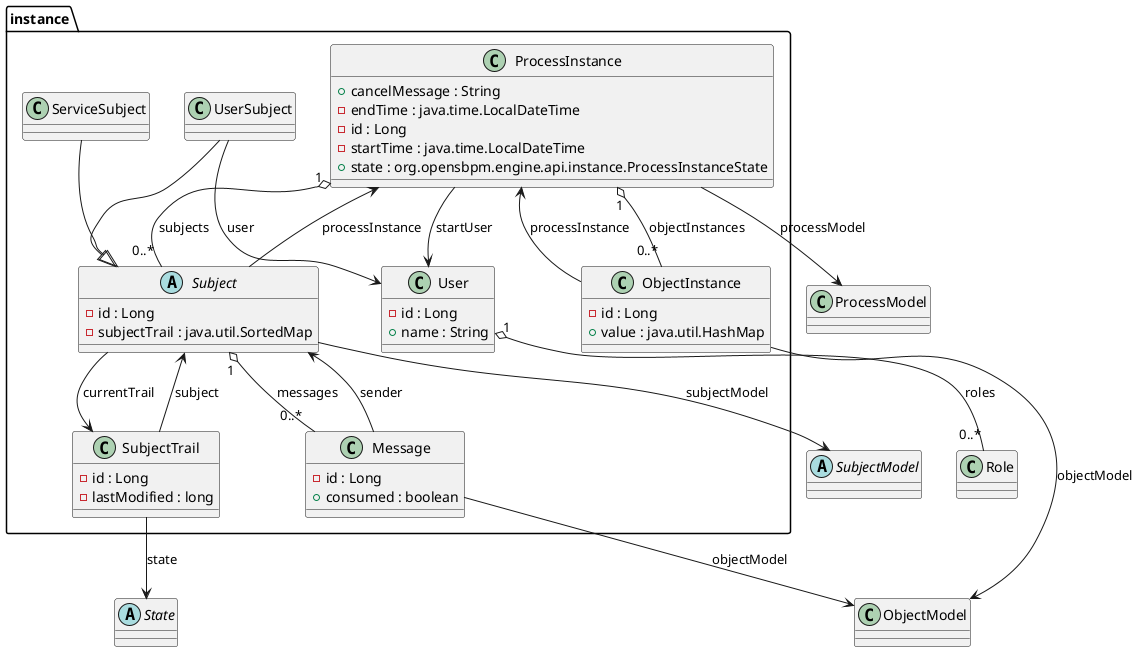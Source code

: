 @startuml

package "instance" {

    class ProcessInstance {
        {field} +cancelMessage : String
        {field} -endTime : java.time.LocalDateTime
        {field} -id : Long
        {field} -startTime : java.time.LocalDateTime
        {field} +state : org.opensbpm.engine.api.instance.ProcessInstanceState
        ' {method} +addObjectInstance ( paramObjectModel1 : ObjectModel ) : ObjectInstance
        ' {method} +addSubject ( paramSubject1 : Subject ) : void
        ' {method} +findActiveSubject ( paramSubjectModel1 : SubjectModel ) : java.util.Optional
        ' {method} -getActiveSubjects () : java.util.stream.Stream
        ' {method} +getObjectInstance ( paramObjectModel1 : ObjectModel ) : java.util.Optional
        ' {method} +getUserSubjects () : java.util.Collection
        ' {method} +getValues ( paramObjectModel1 : ObjectModel ) : java.util.Map
        ' {method} +hasActiveSubjects () : boolean
        ' {method} +isActive () : boolean
        ' {method} +isStopped () : boolean
        ' {method}  {static} -lambda$findActiveSubject$1 ( paramSubjectModel1 : SubjectModel , paramSubject2 : Subject ) : boolean
        ' {method}  {static} -lambda$getObjectInstance$2 ( paramObjectModel1 : ObjectModel , paramObjectInstance2 : ObjectInstance ) : boolean
        ' {method}  {static} -lambda$getUserSubjects$0 ( paramSubject1 : Subject ) : java.util.Optional
        ' {method}  {static} -lambda$getValues$3 ( paramObjectInstance1 : ObjectInstance ) : java.util.Map
        ' {method} +toString () : String
    }

    abstract class Subject {
        {field} -id : Long
        {field} -subjectTrail : java.util.SortedMap
        ' {method}  {abstract} +accept ( paramSubjectVisitor1 : SubjectVisitor ) : Object
        ' {method} +addMessage ( paramObjectModel1 : ObjectModel , paramSubject2 : Subject ) : Message
        ' {method} +getCurrent ( paramStateVisitor1 : StateVisitor ) : Object
        ' {method} +getCurrentState () : State
        ' {method} +getLastChanged () : java.time.LocalDateTime
        ' {method} -getUnconsumedMessages () : java.util.Collection
        ' {method} +getUnconsumedMessages ( paramObjectModel1 : ObjectModel ) : java.util.Collection
        ' {method} +getVisibleCurrentState () : java.util.Optional
        ' {method} +getVisibleState ( paramState1 : State ) : java.util.Optional
        ' {method} +hasUnconsumedMessages ( paramObjectModel1 : ObjectModel ) : boolean
        ' {method} +isActive () : boolean
        ' {method}  {static} -lambda$getCurrentState$1 ( paramSubjectTrail1 : SubjectTrail ) : State
        ' {method}  {static} -lambda$getLastChanged$2 ( paramSubjectTrail1 : SubjectTrail ) : java.time.LocalDateTime
        ' {method}  {static} -lambda$getUnconsumedMessages$3 ( paramMessage1 : Message ) : boolean
        ' {method}  {static} -lambda$getUnconsumedMessages$4 ( paramObjectModel1 : ObjectModel , paramMessage2 : Message ) : boolean
        ' {method} -lambda$getVisibleState$0 ( paramState1 : State ) : java.util.Optional
        ' {method} +setCurrentState ( paramState1 : State ) : void
        ' {method} +toString () : String
    }

    class ServiceSubject {
        ' {method} +accept ( paramSubjectVisitor1 : SubjectVisitor ) : Object
        ' {method} +getSubjectModel () : SubjectModel
        ' {method} +getSubjectModel () : ServiceSubjectModel
        ' {method} -lambda$getSubjectModel$0 () : IllegalStateException
    }

    class SubjectTrail {
        {field} -id : Long
        {field} -lastModified : long
        ' {method} +getLastModifiedDateTime () : java.time.LocalDateTime
        ' {method} +toString () : String
    }

    class User {
        {field} -id : Long
        {field} +name : String
        ' {method} +addRole ( paramRole1 : Role ) : void
        ' {method} +removeRole ( paramRole1 : Role ) : void
        ' {method} +toString () : String
    }

    class UserSubject {
        ' {method} +accept ( paramSubjectVisitor1 : SubjectVisitor ) : Object
        ' {method} +getCurrentOrAllUsers () : java.util.stream.Stream
        ' {method} +getSubjectModel () : SubjectModel
        ' {method} +getSubjectModel () : UserSubjectModel
        ' {method} -lambda$getSubjectModel$0 () : IllegalStateException
        ' {method} +toString () : String
    }

    class ObjectInstance {
        {field} -id : Long
        {field} +value : java.util.HashMap
        ' {method} +equals ( paramObject1 : Object ) : boolean
        ' {method} +hashCode () : int
        ' {method} +toString () : String
    }

    class Message {
        {field} -id : Long
        {field} +consumed : boolean
    }

}


'package "model" {
    class ProcessModel

    abstract class State

    abstract class SubjectModel

    class ObjectModel

'}

ProcessInstance "1" o-- "0..*"  ObjectInstance : objectInstances
ProcessInstance "1" o-- "0..*"  Subject : subjects
ProcessInstance -->  User : startUser
ProcessInstance -->  ProcessModel : processModel

Message -->  Subject : sender
Message -->  ObjectModel : objectModel
ObjectInstance -->  ProcessInstance : processInstance
ObjectInstance -->  ObjectModel : objectModel
ServiceSubject --|>  Subject
Subject "1" o-- "0..*"  Message : messages
Subject -->  ProcessInstance : processInstance
Subject -->  SubjectTrail : currentTrail
Subject -->  SubjectModel : subjectModel
SubjectTrail -->  Subject : subject
SubjectTrail -->  State : state
User "1" o-- "0..*"  Role : roles
UserSubject -->  User : user
UserSubject --|>  Subject

@enduml

